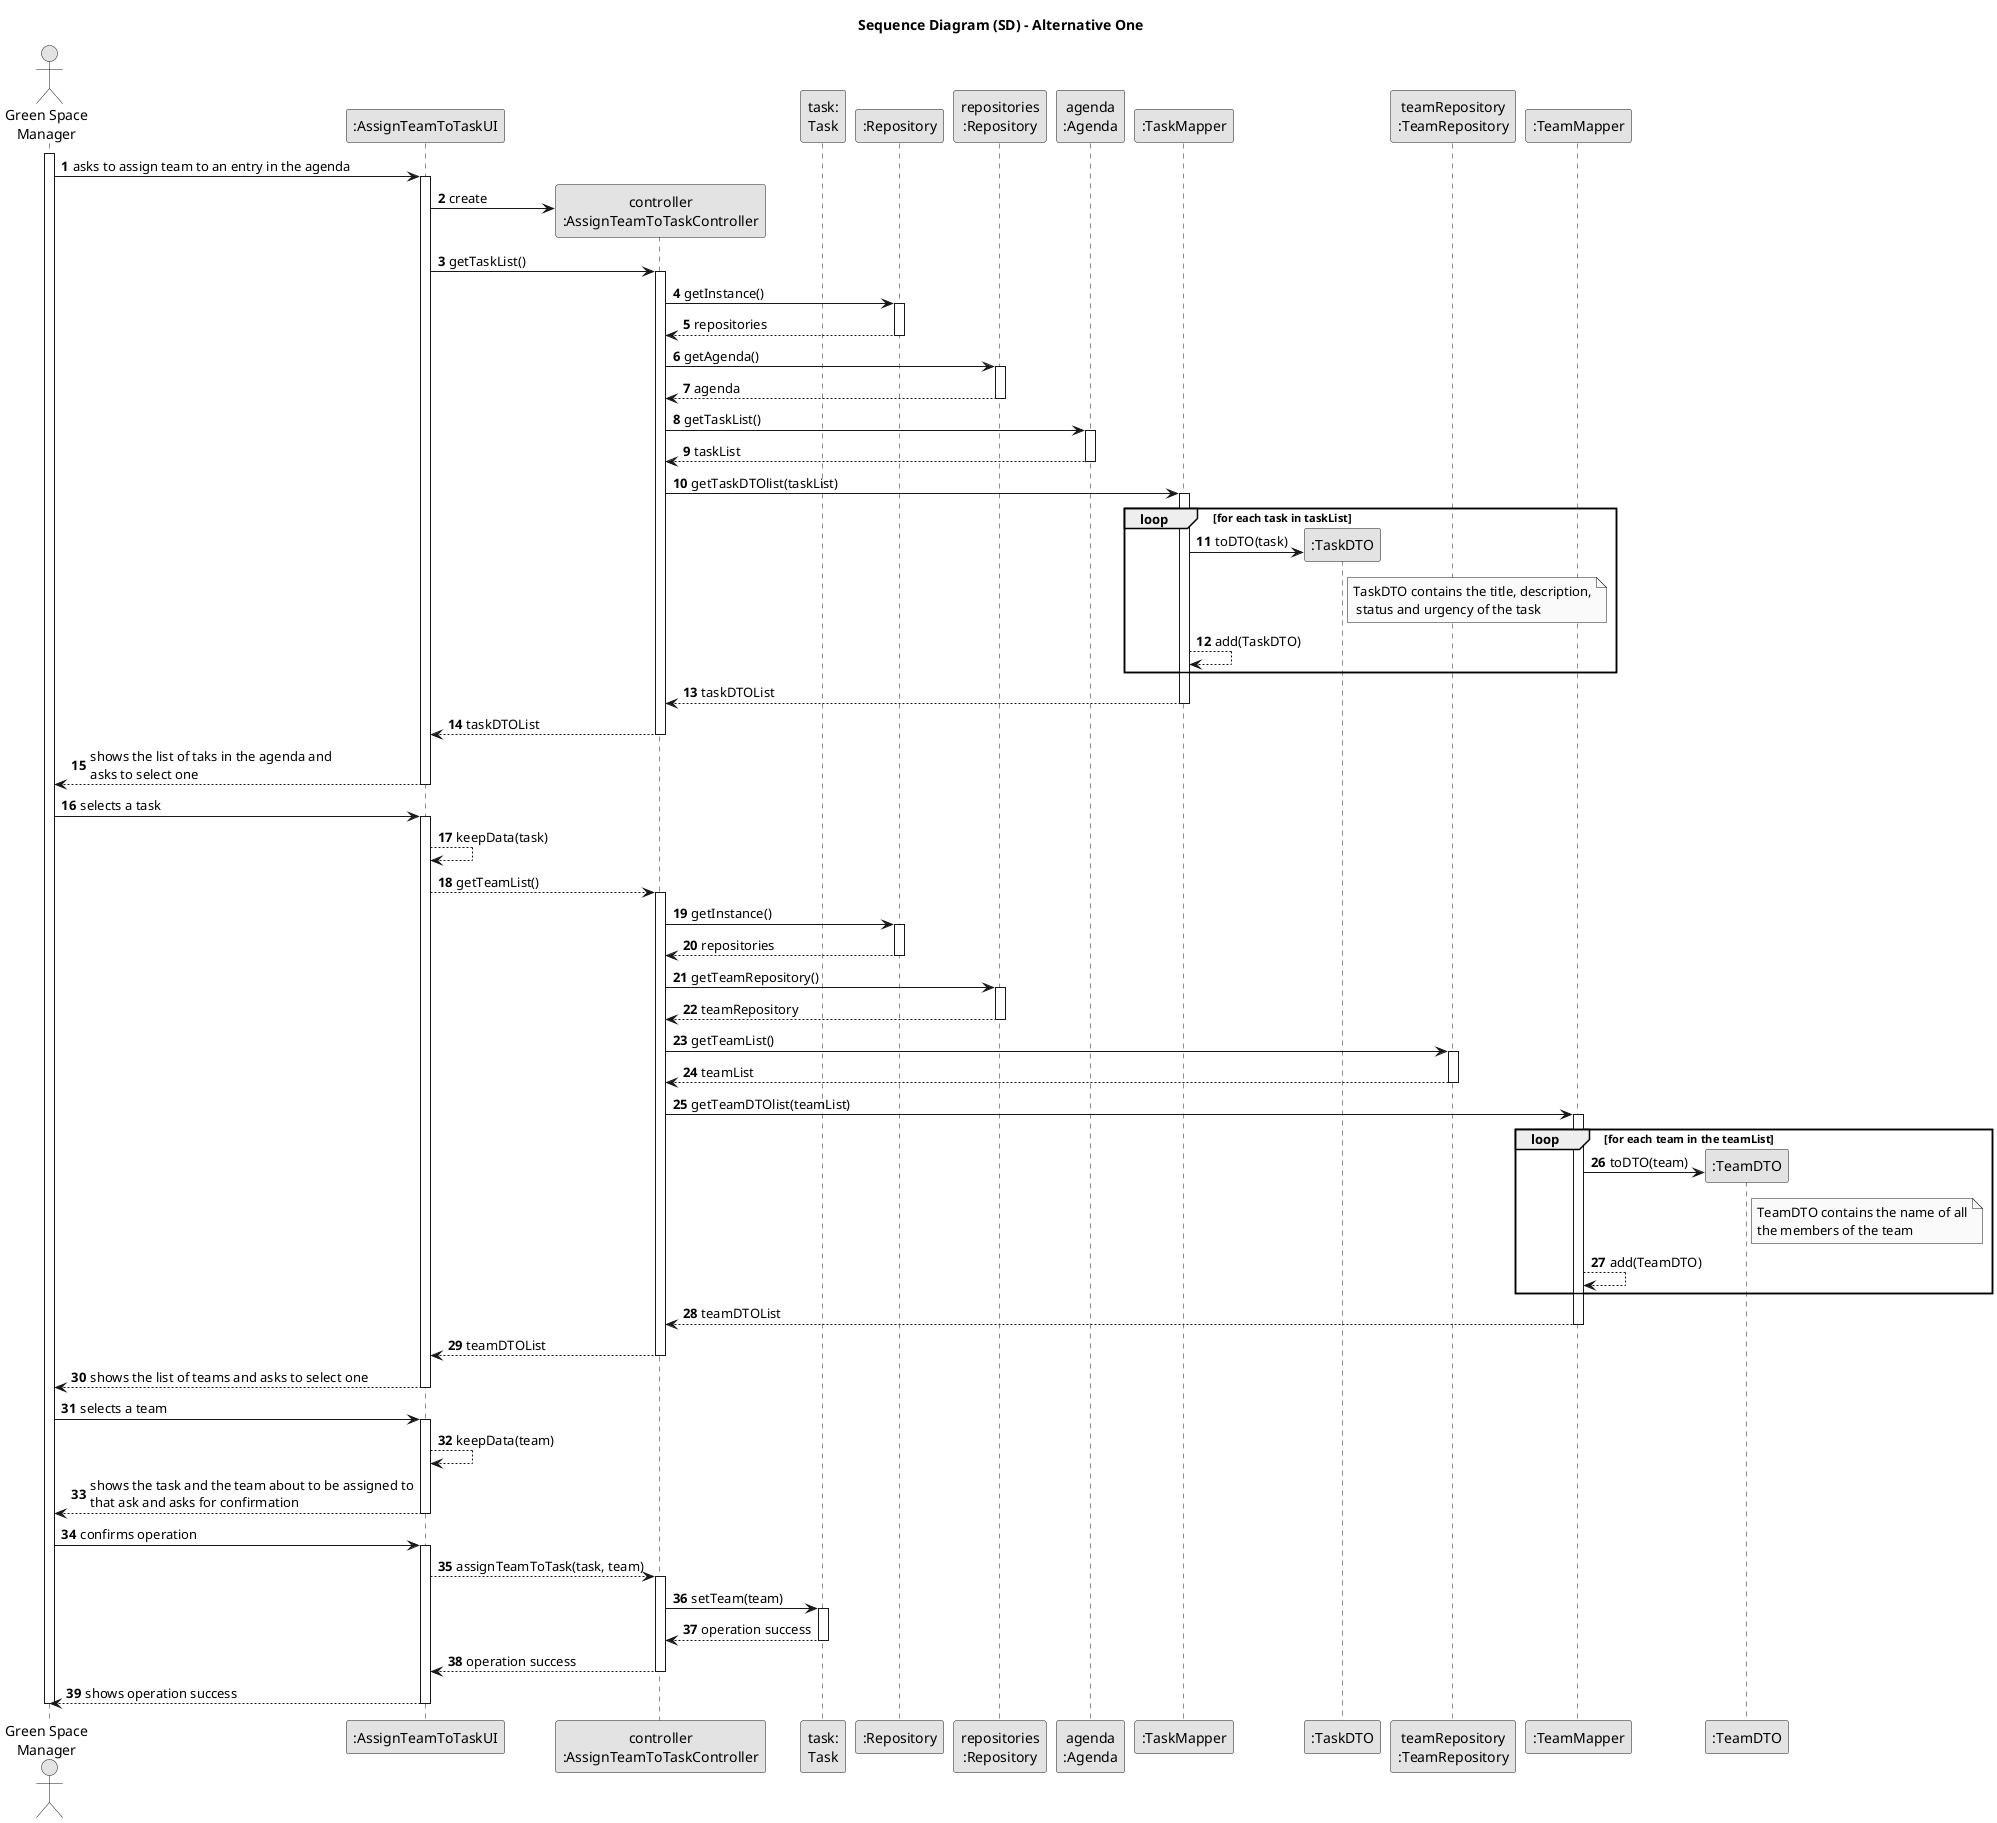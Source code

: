 @startuml
skinparam monochrome true
skinparam packageStyle rectangle
skinparam shadowing false

title Sequence Diagram (SD) - Alternative One

autonumber

actor "Green Space\nManager" as GSM
participant ":AssignTeamToTaskUI" as UI
participant "controller\n:AssignTeamToTaskController" as CTRL
participant "task:\nTask" as Task
participant ":Repository" as REPO
participant "repositories\n:Repository" as REPOInstance
participant "agenda\n:Agenda" as Agenda
participant ":TaskMapper" as TaskMapper
participant ":TaskDTO" as TaskDTO
participant "teamRepository\n:TeamRepository" as TeamREPO
participant ":TeamMapper" as TeamMapper
participant ":TeamDTO" as TeamDTO

activate GSM

    GSM -> UI: asks to assign team to an entry in the agenda
    activate UI

        UI -> CTRL** : create
        UI -> CTRL: getTaskList()
        activate CTRL

            CTRL -> REPO: getInstance()
            activate REPO

                REPO --> CTRL : repositories
            deactivate REPO

            CTRL -> REPOInstance: getAgenda()
            activate REPOInstance

                REPOInstance --> CTRL : agenda
            deactivate REPOInstance

            CTRL -> Agenda: getTaskList()
            activate Agenda

                Agenda --> CTRL : taskList
            deactivate Agenda

            CTRL -> TaskMapper: getTaskDTOlist(taskList)
            activate TaskMapper

    loop for each task in taskList
                TaskMapper -> TaskDTO**: toDTO(task)
                note right of TaskDTO
                    TaskDTO contains the title, description,
                     status and urgency of the task
                end note
                TaskMapper --> TaskMapper : add(TaskDTO)
    end loop
                TaskMapper --> CTRL : taskDTOList
            deactivate TaskMapper

            CTRL --> UI : taskDTOList
        deactivate CTRL

        UI --> GSM: shows the list of taks in the agenda and\nasks to select one
    deactivate UI

    GSM -> UI : selects a task
    activate UI
        UI --> UI: keepData(task)

        UI --> CTRL : getTeamList()
        activate CTRL

            CTRL -> REPO: getInstance()
            activate REPO

                REPO --> CTRL : repositories
            deactivate REPO

            CTRL -> REPOInstance: getTeamRepository()
            activate REPOInstance

                REPOInstance --> CTRL : teamRepository
            deactivate REPOInstance

            CTRL -> TeamREPO: getTeamList()
            activate TeamREPO

                TeamREPO --> CTRL : teamList
            deactivate TeamREPO

            CTRL -> TeamMapper: getTeamDTOlist(teamList)
            activate TeamMapper

    loop for each team in the teamList
                TeamMapper -> TeamDTO**: toDTO(team)
                note right of TeamDTO
                    TeamDTO contains the name of all
                    the members of the team
                end note
                TeamMapper --> TeamMapper : add(TeamDTO)
    end loop
                TeamMapper --> CTRL : teamDTOList
            deactivate TeamMapper

            CTRL --> UI : teamDTOList
        deactivate CTRL

        UI --> GSM: shows the list of teams and asks to select one
    deactivate UI

    GSM -> UI : selects a team
    activate UI

        UI --> UI: keepData(team)
        UI --> GSM: shows the task and the team about to be assigned to\nthat ask and asks for confirmation
    deactivate UI

    GSM -> UI: confirms operation
    activate UI

        UI --> CTRL : assignTeamToTask(task, team)
        activate CTRL

            CTRL -> Task : setTeam(team)
            activate Task

                Task --> CTRL : operation success
            deactivate Task
            CTRL --> UI : operation success
        deactivate CTRL
        UI --> GSM: shows operation success
    deactivate UI

deactivate GSM

@enduml